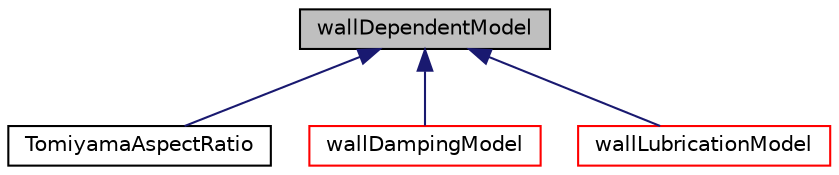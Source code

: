 digraph "wallDependentModel"
{
  bgcolor="transparent";
  edge [fontname="Helvetica",fontsize="10",labelfontname="Helvetica",labelfontsize="10"];
  node [fontname="Helvetica",fontsize="10",shape=record];
  Node1 [label="wallDependentModel",height=0.2,width=0.4,color="black", fillcolor="grey75", style="filled", fontcolor="black"];
  Node1 -> Node2 [dir="back",color="midnightblue",fontsize="10",style="solid",fontname="Helvetica"];
  Node2 [label="TomiyamaAspectRatio",height=0.2,width=0.4,color="black",URL="$a00200.html",tooltip="Aspect ratio model of Tomiyama. "];
  Node1 -> Node3 [dir="back",color="midnightblue",fontsize="10",style="solid",fontname="Helvetica"];
  Node3 [label="wallDampingModel",height=0.2,width=0.4,color="red",URL="$a00227.html"];
  Node1 -> Node4 [dir="back",color="midnightblue",fontsize="10",style="solid",fontname="Helvetica"];
  Node4 [label="wallLubricationModel",height=0.2,width=0.4,color="red",URL="$a00229.html"];
}
